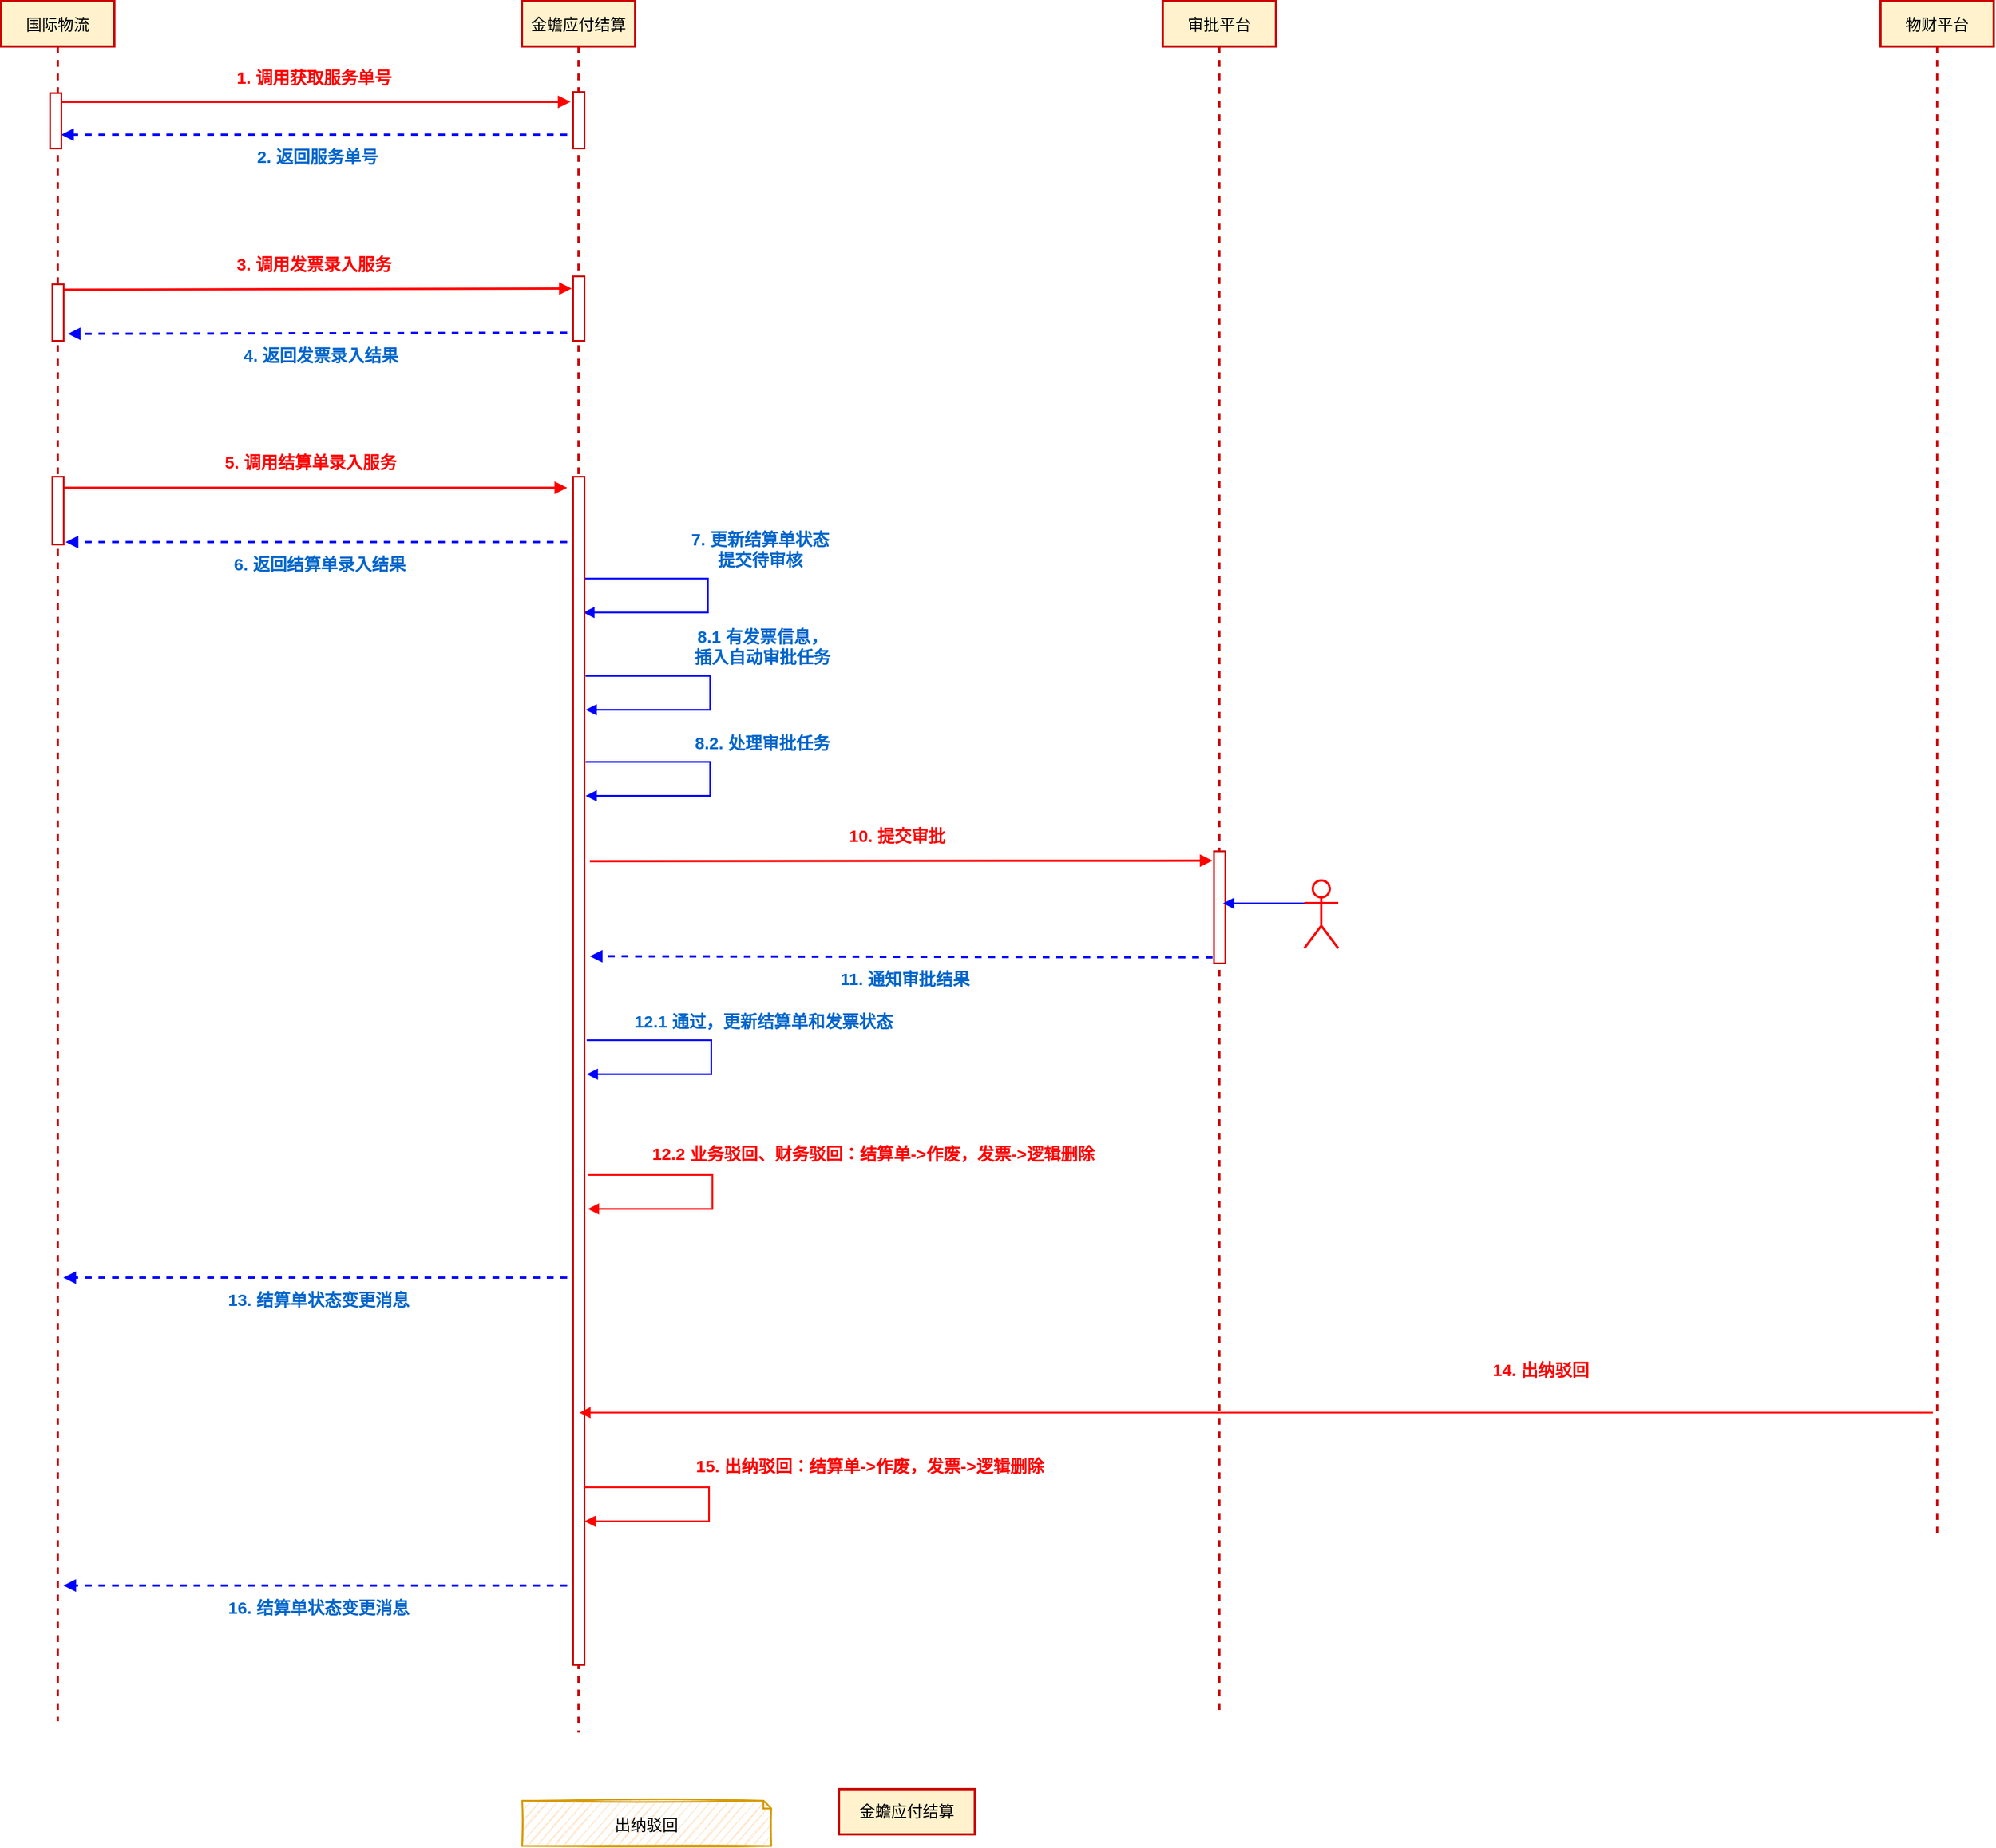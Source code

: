 <mxfile version="14.8.2" type="github">
  <diagram id="kgpKYQtTHZ0yAKxKKP6v" name="Page-1">
    <mxGraphModel dx="2062" dy="1122" grid="1" gridSize="10" guides="1" tooltips="1" connect="1" arrows="1" fold="1" page="1" pageScale="1" pageWidth="850" pageHeight="1100" math="0" shadow="0">
      <root>
        <mxCell id="0" />
        <mxCell id="1" parent="0" />
        <mxCell id="AqlT76Oq7zfoqeTl97pu-7" value="7. 更新结算单状态&lt;br&gt;提交待审核" style="edgeStyle=orthogonalEdgeStyle;html=1;align=center;endArrow=block;rounded=0;shadow=0;fontSize=15;fontColor=#0066CC;fontStyle=1;verticalAlign=bottom;strokeColor=#0000FF;strokeWidth=1.5;spacing=2;sketch=0;" edge="1" parent="1">
          <mxGeometry x="-0.12" y="46" relative="1" as="geometry">
            <mxPoint x="634" y="590" as="sourcePoint" />
            <Array as="points">
              <mxPoint x="744" y="590" />
              <mxPoint x="744" y="620" />
              <mxPoint x="634" y="620" />
            </Array>
            <mxPoint x="634" y="620" as="targetPoint" />
            <mxPoint y="-5" as="offset" />
          </mxGeometry>
        </mxCell>
        <mxCell id="3nuBFxr9cyL0pnOWT2aG-1" value="国际物流" style="shape=umlLifeline;perimeter=lifelinePerimeter;container=1;collapsible=0;recursiveResize=0;rounded=0;shadow=0;strokeWidth=2;fillColor=#fff2cc;fontSize=14;strokeColor=#CC0000;" parent="1" vertex="1">
          <mxGeometry x="120" y="80" width="100" height="1520" as="geometry" />
        </mxCell>
        <mxCell id="3nuBFxr9cyL0pnOWT2aG-5" value="金蟾应付结算" style="shape=umlLifeline;perimeter=lifelinePerimeter;container=1;collapsible=0;recursiveResize=0;rounded=0;shadow=0;strokeWidth=2;fontSize=14;strokeColor=#CC0000;fillColor=#fff2cc;" parent="1" vertex="1">
          <mxGeometry x="580" y="80" width="100" height="1530" as="geometry" />
        </mxCell>
        <mxCell id="3nuBFxr9cyL0pnOWT2aG-6" value="" style="points=[];perimeter=orthogonalPerimeter;rounded=0;shadow=0;strokeWidth=1.5;fontSize=14;strokeColor=#CC0000;" parent="3nuBFxr9cyL0pnOWT2aG-5" vertex="1">
          <mxGeometry x="45" y="80" width="10" height="50" as="geometry" />
        </mxCell>
        <mxCell id="AqlT76Oq7zfoqeTl97pu-4" value="" style="points=[];perimeter=orthogonalPerimeter;rounded=0;shadow=0;strokeWidth=1.5;fontSize=14;strokeColor=#CC0000;" vertex="1" parent="3nuBFxr9cyL0pnOWT2aG-5">
          <mxGeometry x="45" y="243" width="10" height="57" as="geometry" />
        </mxCell>
        <mxCell id="AqlT76Oq7zfoqeTl97pu-15" value="" style="points=[];perimeter=orthogonalPerimeter;rounded=0;shadow=0;strokeWidth=1.5;fontSize=14;strokeColor=#CC0000;" vertex="1" parent="3nuBFxr9cyL0pnOWT2aG-5">
          <mxGeometry x="45" y="420" width="10" height="1050" as="geometry" />
        </mxCell>
        <mxCell id="3nuBFxr9cyL0pnOWT2aG-9" value="2. 返回服务单号" style="verticalAlign=bottom;endArrow=block;entryX=0.8;entryY=0.975;strokeWidth=2;fontSize=15;strokeColor=#0000FF;jumpSize=6;shadow=0;spacing=2;fontStyle=1;fontColor=#0066CC;entryDx=0;entryDy=0;entryPerimeter=0;dashed=1;" parent="1" edge="1">
          <mxGeometry x="-0.013" y="30" relative="1" as="geometry">
            <mxPoint x="620" y="198" as="sourcePoint" />
            <mxPoint x="173" y="198" as="targetPoint" />
            <mxPoint as="offset" />
          </mxGeometry>
        </mxCell>
        <mxCell id="4_ED9oMnIv8WOw3gXW3d-1" value="Text" style="text;html=1;align=center;verticalAlign=middle;resizable=0;points=[];autosize=1;strokeColor=none;fontSize=14;fontColor=#FFFFFF;" parent="1" vertex="1">
          <mxGeometry x="280" y="130" width="40" height="20" as="geometry" />
        </mxCell>
        <mxCell id="4_ED9oMnIv8WOw3gXW3d-9" value="&lt;font color=&quot;#ff0000&quot;&gt;&lt;font size=&quot;1&quot;&gt;&lt;b style=&quot;font-size: 15px&quot;&gt;1. 调用获取服务单号&lt;/b&gt;&lt;/font&gt;&lt;br&gt;&lt;/font&gt;" style="html=1;verticalAlign=bottom;endArrow=block;fontSize=14;fontColor=#FFFFFF;strokeWidth=2;strokeColor=#FF0000;exitX=0.5;exitY=0.163;exitDx=0;exitDy=0;exitPerimeter=0;" parent="1" edge="1" source="AqlT76Oq7zfoqeTl97pu-10">
          <mxGeometry x="0.003" y="10" width="80" relative="1" as="geometry">
            <mxPoint x="177" y="163" as="sourcePoint" />
            <mxPoint x="623" y="169" as="targetPoint" />
            <mxPoint as="offset" />
          </mxGeometry>
        </mxCell>
        <mxCell id="AqlT76Oq7zfoqeTl97pu-1" value="审批平台" style="shape=umlLifeline;perimeter=lifelinePerimeter;container=1;collapsible=0;recursiveResize=0;rounded=0;shadow=0;strokeWidth=2;fontSize=14;strokeColor=#CC0000;fillColor=#fff2cc;" vertex="1" parent="1">
          <mxGeometry x="1146" y="80" width="100" height="1510" as="geometry" />
        </mxCell>
        <mxCell id="AqlT76Oq7zfoqeTl97pu-2" value="" style="points=[];perimeter=orthogonalPerimeter;rounded=0;shadow=0;strokeWidth=1.5;fontSize=14;strokeColor=#CC0000;" vertex="1" parent="AqlT76Oq7zfoqeTl97pu-1">
          <mxGeometry x="45" y="751" width="10" height="99" as="geometry" />
        </mxCell>
        <mxCell id="AqlT76Oq7zfoqeTl97pu-3" value="&lt;font color=&quot;#ff0000&quot;&gt;&lt;font size=&quot;1&quot;&gt;&lt;b style=&quot;font-size: 15px ; line-height: 120%&quot;&gt;3. 调用发票录入服务&lt;/b&gt;&lt;/font&gt;&lt;br&gt;&lt;/font&gt;" style="html=1;verticalAlign=bottom;endArrow=block;fontSize=14;fontColor=#FFFFFF;strokeWidth=2;strokeColor=#FF0000;exitX=0.9;exitY=0.075;exitDx=0;exitDy=0;exitPerimeter=0;" edge="1" parent="1">
          <mxGeometry x="-0.012" y="11" width="80" relative="1" as="geometry">
            <mxPoint x="174" y="335" as="sourcePoint" />
            <mxPoint x="624" y="334" as="targetPoint" />
            <mxPoint as="offset" />
          </mxGeometry>
        </mxCell>
        <mxCell id="AqlT76Oq7zfoqeTl97pu-9" value="4. 返回发票录入结果" style="verticalAlign=bottom;endArrow=block;entryX=1.4;entryY=0.88;strokeWidth=2;fontSize=15;strokeColor=#0000FF;jumpSize=6;shadow=0;spacing=2;fontStyle=1;fontColor=#0066CC;entryDx=0;entryDy=0;entryPerimeter=0;dashed=1;" edge="1" parent="1" target="AqlT76Oq7zfoqeTl97pu-11">
          <mxGeometry x="-0.013" y="30" relative="1" as="geometry">
            <mxPoint x="620" y="373" as="sourcePoint" />
            <mxPoint x="170" y="373" as="targetPoint" />
            <mxPoint as="offset" />
          </mxGeometry>
        </mxCell>
        <mxCell id="AqlT76Oq7zfoqeTl97pu-10" value="" style="points=[];perimeter=orthogonalPerimeter;rounded=0;shadow=0;strokeWidth=1.5;fontSize=14;strokeColor=#CC0000;" vertex="1" parent="1">
          <mxGeometry x="163" y="161" width="10" height="49" as="geometry" />
        </mxCell>
        <mxCell id="AqlT76Oq7zfoqeTl97pu-11" value="" style="points=[];perimeter=orthogonalPerimeter;rounded=0;shadow=0;strokeWidth=1.5;fontSize=14;strokeColor=#CC0000;" vertex="1" parent="1">
          <mxGeometry x="165" y="330" width="10" height="50" as="geometry" />
        </mxCell>
        <mxCell id="AqlT76Oq7zfoqeTl97pu-12" value="&lt;font color=&quot;#ff0000&quot;&gt;&lt;font size=&quot;1&quot;&gt;&lt;b style=&quot;font-size: 15px ; line-height: 120%&quot;&gt;5. 调用结算单录入服务&lt;/b&gt;&lt;/font&gt;&lt;br&gt;&lt;/font&gt;" style="html=1;verticalAlign=bottom;endArrow=block;fontSize=14;fontColor=#FFFFFF;strokeWidth=2;strokeColor=#FF0000;" edge="1" parent="1">
          <mxGeometry x="-0.012" y="11" width="80" relative="1" as="geometry">
            <mxPoint x="170" y="510" as="sourcePoint" />
            <mxPoint x="620" y="510" as="targetPoint" />
            <mxPoint as="offset" />
          </mxGeometry>
        </mxCell>
        <mxCell id="AqlT76Oq7zfoqeTl97pu-13" value="6. 返回结算单录入结果" style="verticalAlign=bottom;endArrow=block;strokeWidth=2;fontSize=15;strokeColor=#0000FF;jumpSize=6;shadow=0;spacing=2;fontStyle=1;fontColor=#0066CC;dashed=1;" edge="1" parent="1">
          <mxGeometry x="-0.013" y="30" relative="1" as="geometry">
            <mxPoint x="620" y="558" as="sourcePoint" />
            <mxPoint x="177" y="558" as="targetPoint" />
            <mxPoint as="offset" />
          </mxGeometry>
        </mxCell>
        <mxCell id="AqlT76Oq7zfoqeTl97pu-14" value="" style="points=[];perimeter=orthogonalPerimeter;rounded=0;shadow=0;strokeWidth=1.5;fontSize=14;strokeColor=#CC0000;" vertex="1" parent="1">
          <mxGeometry x="165" y="500" width="10" height="60" as="geometry" />
        </mxCell>
        <mxCell id="AqlT76Oq7zfoqeTl97pu-16" value="8.1 有发票信息，&lt;br&gt;插入自动审批任务" style="edgeStyle=orthogonalEdgeStyle;html=1;align=center;endArrow=block;rounded=0;shadow=0;fontSize=15;fontColor=#0066CC;fontStyle=1;verticalAlign=bottom;strokeColor=#0000FF;strokeWidth=1.5;spacing=2;sketch=0;" edge="1" parent="1">
          <mxGeometry x="-0.12" y="46" relative="1" as="geometry">
            <mxPoint x="636" y="676" as="sourcePoint" />
            <Array as="points">
              <mxPoint x="746" y="676" />
              <mxPoint x="746" y="706" />
              <mxPoint x="636" y="706" />
            </Array>
            <mxPoint x="636" y="706" as="targetPoint" />
            <mxPoint y="-5" as="offset" />
          </mxGeometry>
        </mxCell>
        <mxCell id="AqlT76Oq7zfoqeTl97pu-17" value="8.2. 处理审批任务" style="edgeStyle=orthogonalEdgeStyle;html=1;align=center;endArrow=block;rounded=0;shadow=0;fontSize=15;fontColor=#0066CC;fontStyle=1;verticalAlign=bottom;strokeColor=#0000FF;strokeWidth=1.5;spacing=2;sketch=0;" edge="1" parent="1">
          <mxGeometry x="-0.12" y="46" relative="1" as="geometry">
            <mxPoint x="636" y="752" as="sourcePoint" />
            <Array as="points">
              <mxPoint x="746" y="752" />
              <mxPoint x="746" y="782" />
              <mxPoint x="636" y="782" />
            </Array>
            <mxPoint x="636" y="782" as="targetPoint" />
            <mxPoint y="-5" as="offset" />
          </mxGeometry>
        </mxCell>
        <mxCell id="AqlT76Oq7zfoqeTl97pu-18" value="&lt;font color=&quot;#ff0000&quot;&gt;&lt;font size=&quot;1&quot;&gt;&lt;b style=&quot;font-size: 15px ; line-height: 120%&quot;&gt;10.&amp;nbsp;提交审批&lt;/b&gt;&lt;/font&gt;&lt;br&gt;&lt;/font&gt;" style="html=1;verticalAlign=bottom;endArrow=block;fontSize=14;fontColor=#FFFFFF;strokeWidth=2;strokeColor=#FF0000;entryX=0.47;entryY=0.752;entryDx=0;entryDy=0;entryPerimeter=0;rounded=0;" edge="1" parent="1">
          <mxGeometry x="-0.012" y="11" width="80" relative="1" as="geometry">
            <mxPoint x="640" y="840" as="sourcePoint" />
            <mxPoint x="1190" y="839.52" as="targetPoint" />
            <mxPoint as="offset" />
          </mxGeometry>
        </mxCell>
        <mxCell id="AqlT76Oq7zfoqeTl97pu-20" style="edgeStyle=orthogonalEdgeStyle;rounded=0;jumpSize=4;orthogonalLoop=1;jettySize=auto;html=1;exitX=0;exitY=0.333;exitDx=0;exitDy=0;exitPerimeter=0;entryX=0.53;entryY=0.803;entryDx=0;entryDy=0;entryPerimeter=0;strokeWidth=1.5;fontSize=15;fontColor=#0066CC;verticalAlign=bottom;strokeColor=#0000FF;endArrow=block;shadow=0;fontStyle=1;spacing=2;sketch=0;" edge="1" parent="1" source="AqlT76Oq7zfoqeTl97pu-19">
          <mxGeometry relative="1" as="geometry">
            <mxPoint x="1199" y="877.03" as="targetPoint" />
          </mxGeometry>
        </mxCell>
        <mxCell id="AqlT76Oq7zfoqeTl97pu-19" value="Actor" style="shape=umlActor;verticalLabelPosition=bottom;verticalAlign=bottom;html=1;rounded=1;fontSize=14;fontColor=#FFFFFF;strokeColor=#FF0000;strokeWidth=2;labelBackgroundColor=#ffffff;endArrow=block;" vertex="1" parent="1">
          <mxGeometry x="1271" y="857" width="30" height="60" as="geometry" />
        </mxCell>
        <mxCell id="AqlT76Oq7zfoqeTl97pu-21" value="11. 通知审批结果" style="verticalAlign=bottom;endArrow=block;strokeWidth=2;fontSize=15;strokeColor=#0000FF;jumpSize=6;shadow=0;spacing=2;fontStyle=1;fontColor=#0066CC;dashed=1;exitX=-0.1;exitY=0.949;exitDx=0;exitDy=0;exitPerimeter=0;" edge="1" parent="1" source="AqlT76Oq7zfoqeTl97pu-2">
          <mxGeometry x="-0.013" y="30" relative="1" as="geometry">
            <mxPoint x="1190" y="942.027" as="sourcePoint" />
            <mxPoint x="640" y="924" as="targetPoint" />
            <mxPoint as="offset" />
          </mxGeometry>
        </mxCell>
        <mxCell id="AqlT76Oq7zfoqeTl97pu-22" value="物财平台" style="shape=umlLifeline;perimeter=lifelinePerimeter;container=1;collapsible=0;recursiveResize=0;rounded=0;shadow=0;strokeWidth=2;fontSize=14;strokeColor=#CC0000;fillColor=#fff2cc;" vertex="1" parent="1">
          <mxGeometry x="1780" y="80" width="100" height="1360" as="geometry" />
        </mxCell>
        <mxCell id="AqlT76Oq7zfoqeTl97pu-39" value="" style="text;strokeColor=none;fillColor=none;align=left;verticalAlign=middle;spacingTop=-1;spacingLeft=4;spacingRight=4;rotatable=0;labelPosition=right;points=[];portConstraint=eastwest;rounded=0;shadow=0;glass=0;sketch=1;" vertex="1" parent="1">
          <mxGeometry x="1130" y="720" width="20" height="14" as="geometry" />
        </mxCell>
        <mxCell id="AqlT76Oq7zfoqeTl97pu-40" value="" style="text;strokeColor=none;fillColor=none;align=left;verticalAlign=middle;spacingTop=-1;spacingLeft=4;spacingRight=4;rotatable=0;labelPosition=right;points=[];portConstraint=eastwest;rounded=0;shadow=0;glass=0;sketch=1;" vertex="1" parent="1">
          <mxGeometry x="1130" y="720" width="20" height="14" as="geometry" />
        </mxCell>
        <mxCell id="AqlT76Oq7zfoqeTl97pu-41" value="" style="text;strokeColor=none;fillColor=none;align=left;verticalAlign=middle;spacingTop=-1;spacingLeft=4;spacingRight=4;rotatable=0;labelPosition=right;points=[];portConstraint=eastwest;rounded=0;shadow=0;glass=0;sketch=1;" vertex="1" parent="1">
          <mxGeometry x="1130" y="720" width="20" height="14" as="geometry" />
        </mxCell>
        <mxCell id="AqlT76Oq7zfoqeTl97pu-42" value="" style="text;strokeColor=none;fillColor=none;align=left;verticalAlign=middle;spacingTop=-1;spacingLeft=4;spacingRight=4;rotatable=0;labelPosition=right;points=[];portConstraint=eastwest;rounded=0;shadow=0;glass=0;sketch=1;" vertex="1" parent="1">
          <mxGeometry x="1130" y="720" width="20" height="14" as="geometry" />
        </mxCell>
        <mxCell id="AqlT76Oq7zfoqeTl97pu-43" value="" style="text;strokeColor=none;fillColor=none;align=left;verticalAlign=middle;spacingTop=-1;spacingLeft=4;spacingRight=4;rotatable=0;labelPosition=right;points=[];portConstraint=eastwest;rounded=0;shadow=0;glass=0;sketch=1;" vertex="1" parent="1">
          <mxGeometry x="1130" y="720" width="20" height="14" as="geometry" />
        </mxCell>
        <mxCell id="AqlT76Oq7zfoqeTl97pu-46" value="金蟾应付结算" style="whiteSpace=wrap;html=1;rounded=0;shadow=0;fontSize=14;strokeColor=#CC0000;strokeWidth=2;fillColor=#fff2cc;" vertex="1" parent="1">
          <mxGeometry x="860" y="1660" width="120" height="40" as="geometry" />
        </mxCell>
        <mxCell id="AqlT76Oq7zfoqeTl97pu-48" value="12.1 通过，更新结算单和发票状态" style="edgeStyle=orthogonalEdgeStyle;html=1;align=center;endArrow=block;rounded=0;shadow=0;fontSize=15;fontColor=#0066CC;fontStyle=1;verticalAlign=bottom;strokeColor=#0000FF;strokeWidth=1.5;spacing=2;sketch=0;" edge="1" parent="1">
          <mxGeometry x="-0.12" y="46" relative="1" as="geometry">
            <mxPoint x="637" y="998" as="sourcePoint" />
            <Array as="points">
              <mxPoint x="747" y="998" />
              <mxPoint x="747" y="1028" />
              <mxPoint x="637" y="1028" />
            </Array>
            <mxPoint x="637" y="1028" as="targetPoint" />
            <mxPoint y="-5" as="offset" />
          </mxGeometry>
        </mxCell>
        <mxCell id="AqlT76Oq7zfoqeTl97pu-49" value="13. 结算单状态变更消息" style="verticalAlign=bottom;endArrow=block;strokeWidth=2;fontSize=15;strokeColor=#0000FF;jumpSize=6;shadow=0;spacing=2;fontStyle=1;fontColor=#0066CC;dashed=1;" edge="1" parent="1">
          <mxGeometry x="-0.013" y="30" relative="1" as="geometry">
            <mxPoint x="620" y="1208" as="sourcePoint" />
            <mxPoint x="175" y="1208" as="targetPoint" />
            <mxPoint as="offset" />
          </mxGeometry>
        </mxCell>
        <mxCell id="AqlT76Oq7zfoqeTl97pu-50" value="&lt;font color=&quot;#ff0000&quot;&gt;12.2&amp;nbsp;业务驳回、财务驳回：结算单-&amp;gt;作废，发票-&amp;gt;逻辑删除&lt;/font&gt;" style="edgeStyle=orthogonalEdgeStyle;html=1;align=center;endArrow=block;rounded=0;shadow=0;fontSize=15;fontColor=#0066CC;fontStyle=1;verticalAlign=bottom;strokeWidth=1.5;spacing=2;sketch=0;strokeColor=#FF0000;" edge="1" parent="1">
          <mxGeometry x="-0.12" y="142" relative="1" as="geometry">
            <mxPoint x="638" y="1117" as="sourcePoint" />
            <Array as="points">
              <mxPoint x="748" y="1117" />
              <mxPoint x="748" y="1147" />
              <mxPoint x="638" y="1147" />
            </Array>
            <mxPoint x="638" y="1147" as="targetPoint" />
            <mxPoint y="-7" as="offset" />
          </mxGeometry>
        </mxCell>
        <mxCell id="AqlT76Oq7zfoqeTl97pu-54" value="&lt;span style=&quot;font-size: 14px&quot;&gt;出纳驳回&lt;/span&gt;" style="shape=note2;boundedLbl=1;whiteSpace=wrap;html=1;size=7;verticalAlign=top;align=center;rounded=0;shadow=0;glass=0;sketch=1;strokeWidth=1.5;fillColor=#ffe6cc;strokeColor=#d79b00;" vertex="1" parent="1">
          <mxGeometry x="580" y="1670" width="220" height="40" as="geometry" />
        </mxCell>
        <mxCell id="AqlT76Oq7zfoqeTl97pu-55" value="14. 出纳驳回" style="verticalAlign=bottom;endArrow=block;strokeWidth=1.5;fontSize=15;jumpSize=6;shadow=0;spacing=2;fontStyle=1;strokeColor=#FF0000;rounded=0;sketch=0;fontColor=#FF0000;" edge="1" parent="1" target="3nuBFxr9cyL0pnOWT2aG-5">
          <mxGeometry x="-0.421" y="-27" relative="1" as="geometry">
            <mxPoint x="1826" y="1327" as="sourcePoint" />
            <mxPoint x="1210" y="1330" as="targetPoint" />
            <mxPoint as="offset" />
          </mxGeometry>
        </mxCell>
        <mxCell id="AqlT76Oq7zfoqeTl97pu-56" value="&lt;font color=&quot;#ff0000&quot;&gt;15. 出纳驳回：结算单-&amp;gt;作废，发票-&amp;gt;逻辑删除&lt;/font&gt;" style="edgeStyle=orthogonalEdgeStyle;html=1;align=center;endArrow=block;rounded=0;shadow=0;fontSize=15;fontColor=#0066CC;fontStyle=1;verticalAlign=bottom;strokeWidth=1.5;spacing=2;sketch=0;strokeColor=#FF0000;" edge="1" parent="1">
          <mxGeometry x="-0.12" y="142" relative="1" as="geometry">
            <mxPoint x="635" y="1393" as="sourcePoint" />
            <Array as="points">
              <mxPoint x="745" y="1393" />
              <mxPoint x="745" y="1423" />
              <mxPoint x="635" y="1423" />
            </Array>
            <mxPoint x="635" y="1423" as="targetPoint" />
            <mxPoint y="-7" as="offset" />
          </mxGeometry>
        </mxCell>
        <mxCell id="AqlT76Oq7zfoqeTl97pu-57" value="16. 结算单状态变更消息" style="verticalAlign=bottom;endArrow=block;strokeWidth=2;fontSize=15;strokeColor=#0000FF;jumpSize=6;shadow=0;spacing=2;fontStyle=1;fontColor=#0066CC;dashed=1;" edge="1" parent="1">
          <mxGeometry x="-0.013" y="30" relative="1" as="geometry">
            <mxPoint x="620" y="1480" as="sourcePoint" />
            <mxPoint x="175" y="1480" as="targetPoint" />
            <mxPoint as="offset" />
          </mxGeometry>
        </mxCell>
      </root>
    </mxGraphModel>
  </diagram>
</mxfile>
